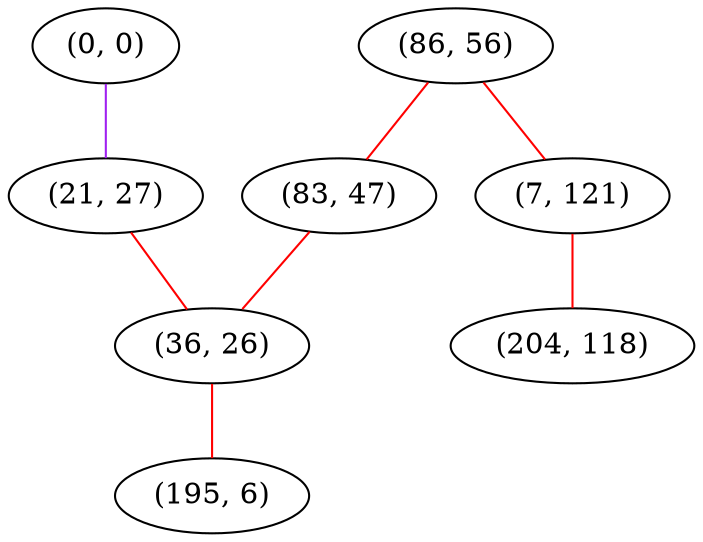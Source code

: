 graph "" {
"(0, 0)";
"(86, 56)";
"(83, 47)";
"(21, 27)";
"(7, 121)";
"(36, 26)";
"(195, 6)";
"(204, 118)";
"(0, 0)" -- "(21, 27)"  [color=purple, key=0, weight=4];
"(86, 56)" -- "(83, 47)"  [color=red, key=0, weight=1];
"(86, 56)" -- "(7, 121)"  [color=red, key=0, weight=1];
"(83, 47)" -- "(36, 26)"  [color=red, key=0, weight=1];
"(21, 27)" -- "(36, 26)"  [color=red, key=0, weight=1];
"(7, 121)" -- "(204, 118)"  [color=red, key=0, weight=1];
"(36, 26)" -- "(195, 6)"  [color=red, key=0, weight=1];
}
